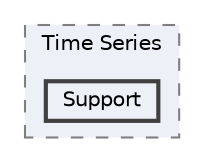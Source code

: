 digraph "C:/GIT 2/numerics/.NET 8.0/Numerics/Data/Time Series/Support"
{
 // LATEX_PDF_SIZE
  bgcolor="transparent";
  edge [fontname=Helvetica,fontsize=10,labelfontname=Helvetica,labelfontsize=10];
  node [fontname=Helvetica,fontsize=10,shape=box,height=0.2,width=0.4];
  compound=true
  subgraph clusterdir_5da93d70387f37e6144124bd04916a04 {
    graph [ bgcolor="#edf0f7", pencolor="grey50", label="Time Series", fontname=Helvetica,fontsize=10 style="filled,dashed", URL="dir_5da93d70387f37e6144124bd04916a04.html",tooltip=""]
  dir_0707d53a55538b6cd731042e06e0d500 [label="Support", fillcolor="#edf0f7", color="grey25", style="filled,bold", URL="dir_0707d53a55538b6cd731042e06e0d500.html",tooltip=""];
  }
}
